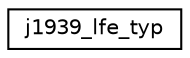 digraph "Graphical Class Hierarchy"
{
  edge [fontname="Helvetica",fontsize="10",labelfontname="Helvetica",labelfontsize="10"];
  node [fontname="Helvetica",fontsize="10",shape=record];
  rankdir="LR";
  Node0 [label="j1939_lfe_typ",height=0.2,width=0.4,color="black", fillcolor="white", style="filled",URL="$structj1939__lfe__typ.html"];
}
